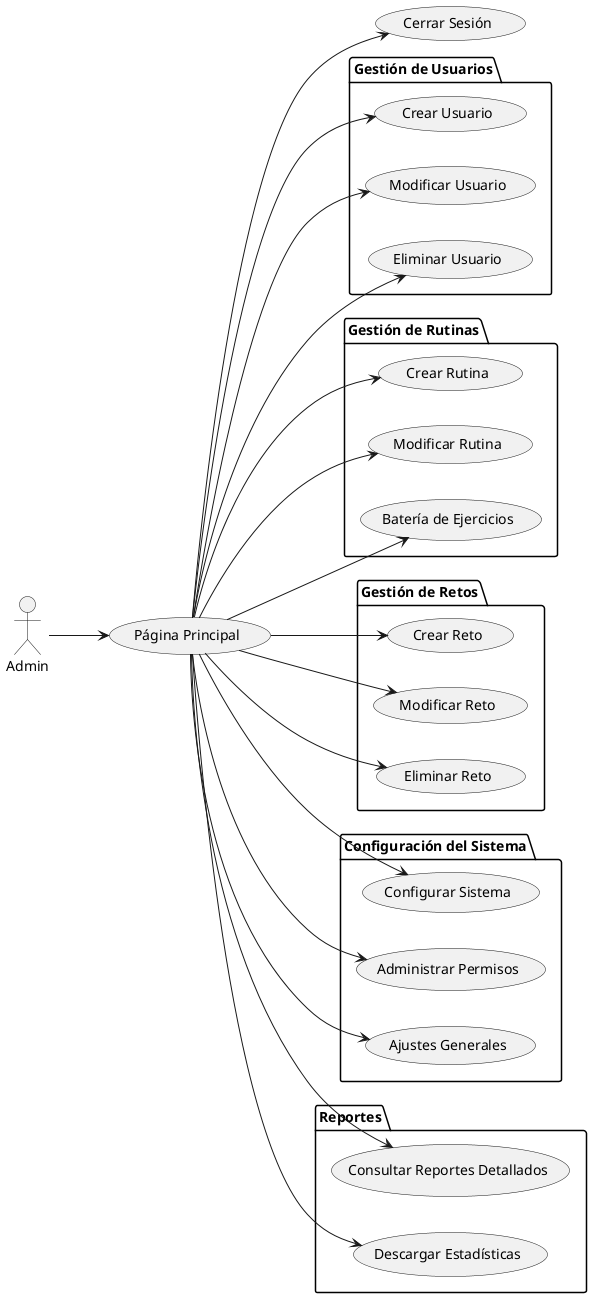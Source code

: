 @startuml
left to right direction

actor Admin

package "Gestión de Usuarios" {
    usecase "Crear Usuario" as CrearUsuario
    usecase "Modificar Usuario" as ModificarUsuario
    usecase "Eliminar Usuario" as EliminarUsuario
}

package "Gestión de Rutinas" {
    usecase "Crear Rutina" as CrearRutina
    usecase "Modificar Rutina" as ModificarRutina
    usecase "Batería de Ejercicios" as BateriaEjercicios
}

package "Gestión de Retos" {
    usecase "Crear Reto" as CrearReto
    usecase "Modificar Reto" as ModificarReto
    usecase "Eliminar Reto" as EliminarReto
}

package "Configuración del Sistema" {
    usecase "Configurar Sistema" as ConfigurarSistema
    usecase "Administrar Permisos" as AdministrarPermisos
    usecase "Ajustes Generales" as AjustesGenerales
}

package "Reportes" {
    usecase "Consultar Reportes Detallados" as ConsultarReportes
    usecase "Descargar Estadísticas" as DescargarEstadisticas
}

usecase "Página Principal" as PaginaPrincipal
usecase "Cerrar Sesión" as CerrarSesion

Admin --> PaginaPrincipal
PaginaPrincipal --> CrearUsuario
PaginaPrincipal --> ModificarUsuario
PaginaPrincipal --> EliminarUsuario
PaginaPrincipal --> CrearRutina
PaginaPrincipal --> ModificarRutina
PaginaPrincipal --> BateriaEjercicios
PaginaPrincipal --> CrearReto
PaginaPrincipal --> ModificarReto
PaginaPrincipal --> EliminarReto
PaginaPrincipal --> ConfigurarSistema
PaginaPrincipal --> AdministrarPermisos
PaginaPrincipal --> AjustesGenerales
PaginaPrincipal --> ConsultarReportes
PaginaPrincipal --> DescargarEstadisticas
PaginaPrincipal --> CerrarSesion

@enduml
